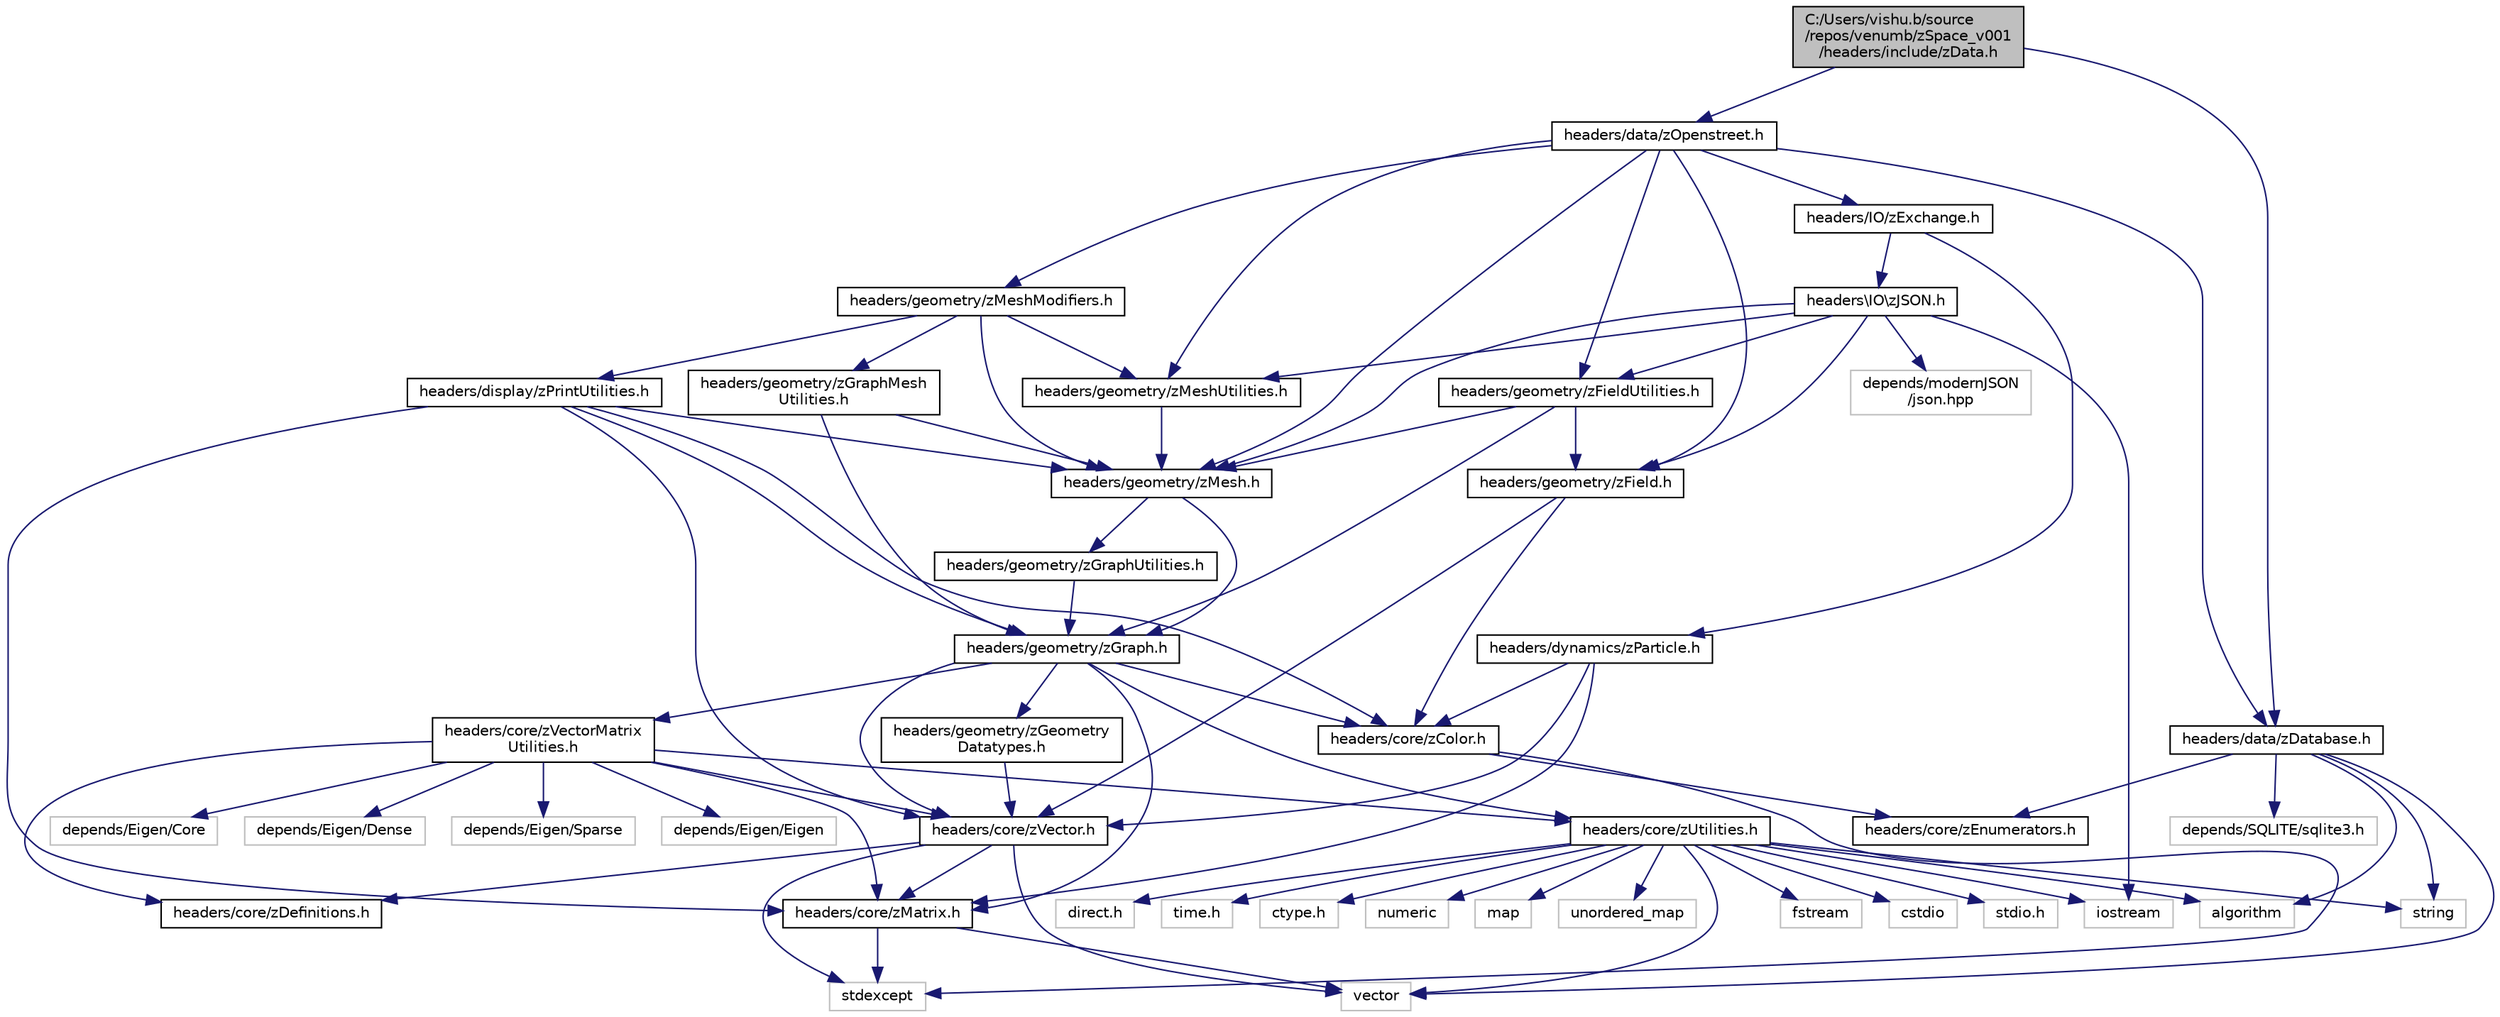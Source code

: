 digraph "C:/Users/vishu.b/source/repos/venumb/zSpace_v001/headers/include/zData.h"
{
 // LATEX_PDF_SIZE
  edge [fontname="Helvetica",fontsize="10",labelfontname="Helvetica",labelfontsize="10"];
  node [fontname="Helvetica",fontsize="10",shape=record];
  Node0 [label="C:/Users/vishu.b/source\l/repos/venumb/zSpace_v001\l/headers/include/zData.h",height=0.2,width=0.4,color="black", fillcolor="grey75", style="filled", fontcolor="black",tooltip=" "];
  Node0 -> Node1 [color="midnightblue",fontsize="10",style="solid",fontname="Helvetica"];
  Node1 [label="headers/data/zDatabase.h",height=0.2,width=0.4,color="black", fillcolor="white", style="filled",URL="$z_database_8h.html",tooltip=" "];
  Node1 -> Node2 [color="midnightblue",fontsize="10",style="solid",fontname="Helvetica"];
  Node2 [label="vector",height=0.2,width=0.4,color="grey75", fillcolor="white", style="filled",tooltip=" "];
  Node1 -> Node3 [color="midnightblue",fontsize="10",style="solid",fontname="Helvetica"];
  Node3 [label="string",height=0.2,width=0.4,color="grey75", fillcolor="white", style="filled",tooltip=" "];
  Node1 -> Node4 [color="midnightblue",fontsize="10",style="solid",fontname="Helvetica"];
  Node4 [label="algorithm",height=0.2,width=0.4,color="grey75", fillcolor="white", style="filled",tooltip=" "];
  Node1 -> Node5 [color="midnightblue",fontsize="10",style="solid",fontname="Helvetica"];
  Node5 [label="depends/SQLITE/sqlite3.h",height=0.2,width=0.4,color="grey75", fillcolor="white", style="filled",tooltip=" "];
  Node1 -> Node6 [color="midnightblue",fontsize="10",style="solid",fontname="Helvetica"];
  Node6 [label="headers/core/zEnumerators.h",height=0.2,width=0.4,color="black", fillcolor="white", style="filled",URL="$z_enumerators_8h.html",tooltip=" "];
  Node0 -> Node7 [color="midnightblue",fontsize="10",style="solid",fontname="Helvetica"];
  Node7 [label="headers/data/zOpenstreet.h",height=0.2,width=0.4,color="black", fillcolor="white", style="filled",URL="$z_openstreet_8h.html",tooltip=" "];
  Node7 -> Node8 [color="midnightblue",fontsize="10",style="solid",fontname="Helvetica"];
  Node8 [label="headers/geometry/zMesh.h",height=0.2,width=0.4,color="black", fillcolor="white", style="filled",URL="$z_mesh_8h.html",tooltip=" "];
  Node8 -> Node9 [color="midnightblue",fontsize="10",style="solid",fontname="Helvetica"];
  Node9 [label="headers/geometry/zGraph.h",height=0.2,width=0.4,color="black", fillcolor="white", style="filled",URL="$z_graph_8h.html",tooltip=" "];
  Node9 -> Node10 [color="midnightblue",fontsize="10",style="solid",fontname="Helvetica"];
  Node10 [label="headers/core/zVector.h",height=0.2,width=0.4,color="black", fillcolor="white", style="filled",URL="$z_vector_8h.html",tooltip=" "];
  Node10 -> Node11 [color="midnightblue",fontsize="10",style="solid",fontname="Helvetica"];
  Node11 [label="stdexcept",height=0.2,width=0.4,color="grey75", fillcolor="white", style="filled",tooltip=" "];
  Node10 -> Node2 [color="midnightblue",fontsize="10",style="solid",fontname="Helvetica"];
  Node10 -> Node12 [color="midnightblue",fontsize="10",style="solid",fontname="Helvetica"];
  Node12 [label="headers/core/zDefinitions.h",height=0.2,width=0.4,color="black", fillcolor="white", style="filled",URL="$z_definitions_8h.html",tooltip=" "];
  Node10 -> Node13 [color="midnightblue",fontsize="10",style="solid",fontname="Helvetica"];
  Node13 [label="headers/core/zMatrix.h",height=0.2,width=0.4,color="black", fillcolor="white", style="filled",URL="$z_matrix_8h.html",tooltip=" "];
  Node13 -> Node11 [color="midnightblue",fontsize="10",style="solid",fontname="Helvetica"];
  Node13 -> Node2 [color="midnightblue",fontsize="10",style="solid",fontname="Helvetica"];
  Node9 -> Node13 [color="midnightblue",fontsize="10",style="solid",fontname="Helvetica"];
  Node9 -> Node14 [color="midnightblue",fontsize="10",style="solid",fontname="Helvetica"];
  Node14 [label="headers/core/zColor.h",height=0.2,width=0.4,color="black", fillcolor="white", style="filled",URL="$z_color_8h.html",tooltip=" "];
  Node14 -> Node11 [color="midnightblue",fontsize="10",style="solid",fontname="Helvetica"];
  Node14 -> Node6 [color="midnightblue",fontsize="10",style="solid",fontname="Helvetica"];
  Node9 -> Node15 [color="midnightblue",fontsize="10",style="solid",fontname="Helvetica"];
  Node15 [label="headers/core/zVectorMatrix\lUtilities.h",height=0.2,width=0.4,color="black", fillcolor="white", style="filled",URL="$z_vector_matrix_utilities_8h.html",tooltip=" "];
  Node15 -> Node12 [color="midnightblue",fontsize="10",style="solid",fontname="Helvetica"];
  Node15 -> Node10 [color="midnightblue",fontsize="10",style="solid",fontname="Helvetica"];
  Node15 -> Node13 [color="midnightblue",fontsize="10",style="solid",fontname="Helvetica"];
  Node15 -> Node16 [color="midnightblue",fontsize="10",style="solid",fontname="Helvetica"];
  Node16 [label="headers/core/zUtilities.h",height=0.2,width=0.4,color="black", fillcolor="white", style="filled",URL="$z_utilities_8h.html",tooltip=" "];
  Node16 -> Node2 [color="midnightblue",fontsize="10",style="solid",fontname="Helvetica"];
  Node16 -> Node4 [color="midnightblue",fontsize="10",style="solid",fontname="Helvetica"];
  Node16 -> Node17 [color="midnightblue",fontsize="10",style="solid",fontname="Helvetica"];
  Node17 [label="iostream",height=0.2,width=0.4,color="grey75", fillcolor="white", style="filled",tooltip=" "];
  Node16 -> Node18 [color="midnightblue",fontsize="10",style="solid",fontname="Helvetica"];
  Node18 [label="fstream",height=0.2,width=0.4,color="grey75", fillcolor="white", style="filled",tooltip=" "];
  Node16 -> Node3 [color="midnightblue",fontsize="10",style="solid",fontname="Helvetica"];
  Node16 -> Node19 [color="midnightblue",fontsize="10",style="solid",fontname="Helvetica"];
  Node19 [label="cstdio",height=0.2,width=0.4,color="grey75", fillcolor="white", style="filled",tooltip=" "];
  Node16 -> Node20 [color="midnightblue",fontsize="10",style="solid",fontname="Helvetica"];
  Node20 [label="stdio.h",height=0.2,width=0.4,color="grey75", fillcolor="white", style="filled",tooltip=" "];
  Node16 -> Node21 [color="midnightblue",fontsize="10",style="solid",fontname="Helvetica"];
  Node21 [label="direct.h",height=0.2,width=0.4,color="grey75", fillcolor="white", style="filled",tooltip=" "];
  Node16 -> Node22 [color="midnightblue",fontsize="10",style="solid",fontname="Helvetica"];
  Node22 [label="time.h",height=0.2,width=0.4,color="grey75", fillcolor="white", style="filled",tooltip=" "];
  Node16 -> Node23 [color="midnightblue",fontsize="10",style="solid",fontname="Helvetica"];
  Node23 [label="ctype.h",height=0.2,width=0.4,color="grey75", fillcolor="white", style="filled",tooltip=" "];
  Node16 -> Node24 [color="midnightblue",fontsize="10",style="solid",fontname="Helvetica"];
  Node24 [label="numeric",height=0.2,width=0.4,color="grey75", fillcolor="white", style="filled",tooltip=" "];
  Node16 -> Node25 [color="midnightblue",fontsize="10",style="solid",fontname="Helvetica"];
  Node25 [label="map",height=0.2,width=0.4,color="grey75", fillcolor="white", style="filled",tooltip=" "];
  Node16 -> Node26 [color="midnightblue",fontsize="10",style="solid",fontname="Helvetica"];
  Node26 [label="unordered_map",height=0.2,width=0.4,color="grey75", fillcolor="white", style="filled",tooltip=" "];
  Node15 -> Node27 [color="midnightblue",fontsize="10",style="solid",fontname="Helvetica"];
  Node27 [label="depends/Eigen/Core",height=0.2,width=0.4,color="grey75", fillcolor="white", style="filled",tooltip=" "];
  Node15 -> Node28 [color="midnightblue",fontsize="10",style="solid",fontname="Helvetica"];
  Node28 [label="depends/Eigen/Dense",height=0.2,width=0.4,color="grey75", fillcolor="white", style="filled",tooltip=" "];
  Node15 -> Node29 [color="midnightblue",fontsize="10",style="solid",fontname="Helvetica"];
  Node29 [label="depends/Eigen/Sparse",height=0.2,width=0.4,color="grey75", fillcolor="white", style="filled",tooltip=" "];
  Node15 -> Node30 [color="midnightblue",fontsize="10",style="solid",fontname="Helvetica"];
  Node30 [label="depends/Eigen/Eigen",height=0.2,width=0.4,color="grey75", fillcolor="white", style="filled",tooltip=" "];
  Node9 -> Node16 [color="midnightblue",fontsize="10",style="solid",fontname="Helvetica"];
  Node9 -> Node31 [color="midnightblue",fontsize="10",style="solid",fontname="Helvetica"];
  Node31 [label="headers/geometry/zGeometry\lDatatypes.h",height=0.2,width=0.4,color="black", fillcolor="white", style="filled",URL="$z_geometry_datatypes_8h.html",tooltip=" "];
  Node31 -> Node10 [color="midnightblue",fontsize="10",style="solid",fontname="Helvetica"];
  Node8 -> Node32 [color="midnightblue",fontsize="10",style="solid",fontname="Helvetica"];
  Node32 [label="headers/geometry/zGraphUtilities.h",height=0.2,width=0.4,color="black", fillcolor="white", style="filled",URL="$z_graph_utilities_8h.html",tooltip=" "];
  Node32 -> Node9 [color="midnightblue",fontsize="10",style="solid",fontname="Helvetica"];
  Node7 -> Node33 [color="midnightblue",fontsize="10",style="solid",fontname="Helvetica"];
  Node33 [label="headers/geometry/zMeshUtilities.h",height=0.2,width=0.4,color="black", fillcolor="white", style="filled",URL="$z_mesh_utilities_8h.html",tooltip=" "];
  Node33 -> Node8 [color="midnightblue",fontsize="10",style="solid",fontname="Helvetica"];
  Node7 -> Node34 [color="midnightblue",fontsize="10",style="solid",fontname="Helvetica"];
  Node34 [label="headers/geometry/zMeshModifiers.h",height=0.2,width=0.4,color="black", fillcolor="white", style="filled",URL="$z_mesh_modifiers_8h.html",tooltip=" "];
  Node34 -> Node8 [color="midnightblue",fontsize="10",style="solid",fontname="Helvetica"];
  Node34 -> Node35 [color="midnightblue",fontsize="10",style="solid",fontname="Helvetica"];
  Node35 [label="headers/geometry/zGraphMesh\lUtilities.h",height=0.2,width=0.4,color="black", fillcolor="white", style="filled",URL="$z_graph_mesh_utilities_8h.html",tooltip=" "];
  Node35 -> Node9 [color="midnightblue",fontsize="10",style="solid",fontname="Helvetica"];
  Node35 -> Node8 [color="midnightblue",fontsize="10",style="solid",fontname="Helvetica"];
  Node34 -> Node33 [color="midnightblue",fontsize="10",style="solid",fontname="Helvetica"];
  Node34 -> Node36 [color="midnightblue",fontsize="10",style="solid",fontname="Helvetica"];
  Node36 [label="headers/display/zPrintUtilities.h",height=0.2,width=0.4,color="black", fillcolor="white", style="filled",URL="$z_print_utilities_8h.html",tooltip=" "];
  Node36 -> Node10 [color="midnightblue",fontsize="10",style="solid",fontname="Helvetica"];
  Node36 -> Node13 [color="midnightblue",fontsize="10",style="solid",fontname="Helvetica"];
  Node36 -> Node14 [color="midnightblue",fontsize="10",style="solid",fontname="Helvetica"];
  Node36 -> Node9 [color="midnightblue",fontsize="10",style="solid",fontname="Helvetica"];
  Node36 -> Node8 [color="midnightblue",fontsize="10",style="solid",fontname="Helvetica"];
  Node7 -> Node37 [color="midnightblue",fontsize="10",style="solid",fontname="Helvetica"];
  Node37 [label="headers/geometry/zField.h",height=0.2,width=0.4,color="black", fillcolor="white", style="filled",URL="$z_field_8h.html",tooltip=" "];
  Node37 -> Node10 [color="midnightblue",fontsize="10",style="solid",fontname="Helvetica"];
  Node37 -> Node14 [color="midnightblue",fontsize="10",style="solid",fontname="Helvetica"];
  Node7 -> Node38 [color="midnightblue",fontsize="10",style="solid",fontname="Helvetica"];
  Node38 [label="headers/geometry/zFieldUtilities.h",height=0.2,width=0.4,color="black", fillcolor="white", style="filled",URL="$z_field_utilities_8h.html",tooltip=" "];
  Node38 -> Node9 [color="midnightblue",fontsize="10",style="solid",fontname="Helvetica"];
  Node38 -> Node8 [color="midnightblue",fontsize="10",style="solid",fontname="Helvetica"];
  Node38 -> Node37 [color="midnightblue",fontsize="10",style="solid",fontname="Helvetica"];
  Node7 -> Node39 [color="midnightblue",fontsize="10",style="solid",fontname="Helvetica"];
  Node39 [label="headers/IO/zExchange.h",height=0.2,width=0.4,color="black", fillcolor="white", style="filled",URL="$z_exchange_8h.html",tooltip=" "];
  Node39 -> Node40 [color="midnightblue",fontsize="10",style="solid",fontname="Helvetica"];
  Node40 [label="headers\\IO\\zJSON.h",height=0.2,width=0.4,color="black", fillcolor="white", style="filled",URL="$z_j_s_o_n_8h.html",tooltip=" "];
  Node40 -> Node8 [color="midnightblue",fontsize="10",style="solid",fontname="Helvetica"];
  Node40 -> Node33 [color="midnightblue",fontsize="10",style="solid",fontname="Helvetica"];
  Node40 -> Node37 [color="midnightblue",fontsize="10",style="solid",fontname="Helvetica"];
  Node40 -> Node38 [color="midnightblue",fontsize="10",style="solid",fontname="Helvetica"];
  Node40 -> Node41 [color="midnightblue",fontsize="10",style="solid",fontname="Helvetica"];
  Node41 [label="depends/modernJSON\l/json.hpp",height=0.2,width=0.4,color="grey75", fillcolor="white", style="filled",tooltip=" "];
  Node40 -> Node17 [color="midnightblue",fontsize="10",style="solid",fontname="Helvetica"];
  Node39 -> Node42 [color="midnightblue",fontsize="10",style="solid",fontname="Helvetica"];
  Node42 [label="headers/dynamics/zParticle.h",height=0.2,width=0.4,color="black", fillcolor="white", style="filled",URL="$z_particle_8h.html",tooltip=" "];
  Node42 -> Node10 [color="midnightblue",fontsize="10",style="solid",fontname="Helvetica"];
  Node42 -> Node13 [color="midnightblue",fontsize="10",style="solid",fontname="Helvetica"];
  Node42 -> Node14 [color="midnightblue",fontsize="10",style="solid",fontname="Helvetica"];
  Node7 -> Node1 [color="midnightblue",fontsize="10",style="solid",fontname="Helvetica"];
}
